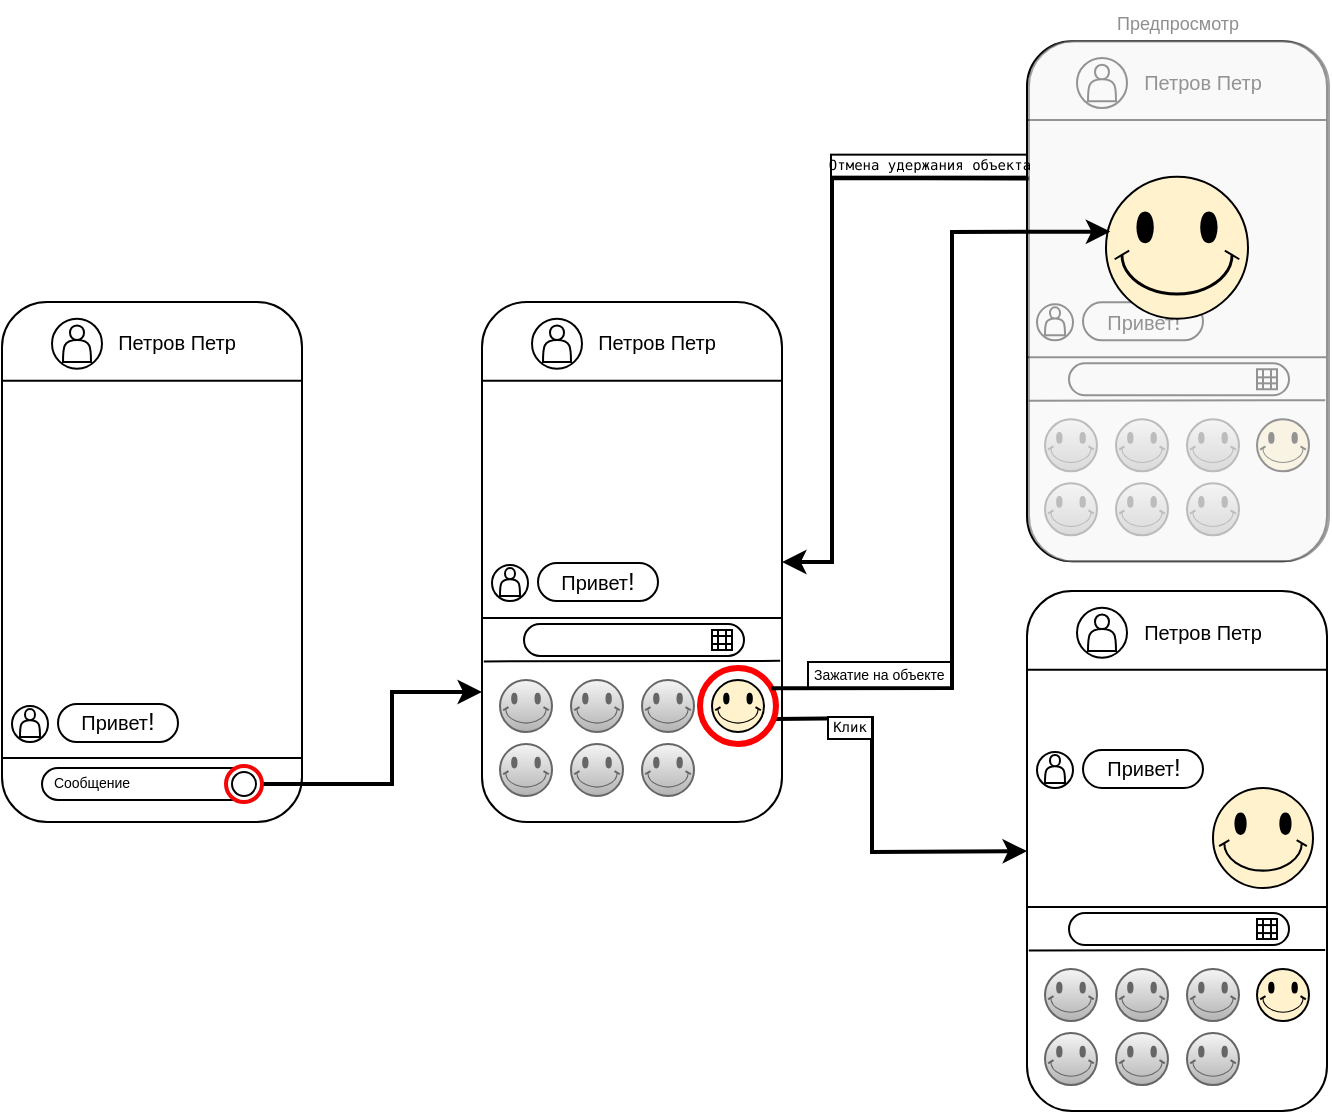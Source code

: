 <mxfile version="24.7.17">
  <diagram name="Макет" id="GkG4UiDAxBTzutPn86us">
    <mxGraphModel dx="1313" dy="709" grid="1" gridSize="10" guides="1" tooltips="1" connect="1" arrows="1" fold="1" page="1" pageScale="1" pageWidth="827" pageHeight="583" math="0" shadow="0">
      <root>
        <mxCell id="0" />
        <mxCell id="1" parent="0" />
        <mxCell id="KzpGplt8NTQ8QfuxWTj3-181" value="" style="rounded=0;whiteSpace=wrap;html=1;" vertex="1" parent="1">
          <mxGeometry x="458" y="332" width="72" height="13" as="geometry" />
        </mxCell>
        <mxCell id="TsgVSxkFDL1PqfmOp_3S-1" value="" style="rounded=1;whiteSpace=wrap;html=1;rotation=90;" parent="1" vertex="1">
          <mxGeometry y="207" width="260" height="150" as="geometry" />
        </mxCell>
        <mxCell id="TsgVSxkFDL1PqfmOp_3S-2" value="" style="rounded=1;whiteSpace=wrap;html=1;rotation=90;" parent="1" vertex="1">
          <mxGeometry x="240" y="207" width="260" height="150" as="geometry" />
        </mxCell>
        <mxCell id="TsgVSxkFDL1PqfmOp_3S-7" value="" style="endArrow=classic;html=1;rounded=0;entryX=0.75;entryY=1;entryDx=0;entryDy=0;strokeWidth=2;exitX=1;exitY=0.5;exitDx=0;exitDy=0;" parent="1" source="TsgVSxkFDL1PqfmOp_3S-38" target="TsgVSxkFDL1PqfmOp_3S-2" edge="1">
          <mxGeometry width="50" height="50" relative="1" as="geometry">
            <mxPoint x="250" y="420" as="sourcePoint" />
            <mxPoint x="380" y="300" as="targetPoint" />
            <Array as="points">
              <mxPoint x="250" y="393" />
              <mxPoint x="250" y="347" />
            </Array>
          </mxGeometry>
        </mxCell>
        <mxCell id="TsgVSxkFDL1PqfmOp_3S-13" value="" style="endArrow=classic;html=1;rounded=0;exitX=0.98;exitY=0.67;exitDx=0;exitDy=0;strokeWidth=2;exitPerimeter=0;entryX=0.5;entryY=1;entryDx=0;entryDy=0;" parent="1" source="TsgVSxkFDL1PqfmOp_3S-80" target="KzpGplt8NTQ8QfuxWTj3-52" edge="1">
          <mxGeometry width="50" height="50" relative="1" as="geometry">
            <mxPoint x="330" y="430" as="sourcePoint" />
            <mxPoint x="500" y="420" as="targetPoint" />
            <Array as="points">
              <mxPoint x="490" y="360" />
              <mxPoint x="490" y="427" />
            </Array>
          </mxGeometry>
        </mxCell>
        <mxCell id="TsgVSxkFDL1PqfmOp_3S-14" value="" style="endArrow=none;html=1;rounded=0;" parent="1" edge="1">
          <mxGeometry width="50" height="50" relative="1" as="geometry">
            <mxPoint x="55" y="380" as="sourcePoint" />
            <mxPoint x="205" y="380" as="targetPoint" />
          </mxGeometry>
        </mxCell>
        <mxCell id="TsgVSxkFDL1PqfmOp_3S-15" value="" style="endArrow=none;html=1;rounded=0;" parent="1" edge="1">
          <mxGeometry width="50" height="50" relative="1" as="geometry">
            <mxPoint x="55" y="191.33" as="sourcePoint" />
            <mxPoint x="205" y="191.33" as="targetPoint" />
          </mxGeometry>
        </mxCell>
        <mxCell id="TsgVSxkFDL1PqfmOp_3S-16" value="" style="ellipse;whiteSpace=wrap;html=1;aspect=fixed;" parent="1" vertex="1">
          <mxGeometry x="80" y="160.33" width="25" height="25" as="geometry" />
        </mxCell>
        <mxCell id="TsgVSxkFDL1PqfmOp_3S-17" value="&lt;font style=&quot;font-size: 10px;&quot;&gt;Петров Петр&lt;/font&gt;" style="text;html=1;align=center;verticalAlign=middle;whiteSpace=wrap;rounded=0;" parent="1" vertex="1">
          <mxGeometry x="105" y="160.33" width="75" height="23.5" as="geometry" />
        </mxCell>
        <mxCell id="TsgVSxkFDL1PqfmOp_3S-18" value="" style="rounded=1;whiteSpace=wrap;html=1;arcSize=50;" parent="1" vertex="1">
          <mxGeometry x="83" y="353" width="60" height="19" as="geometry" />
        </mxCell>
        <mxCell id="TsgVSxkFDL1PqfmOp_3S-19" value="&lt;font style=&quot;font-size: 10px;&quot;&gt;&lt;font style=&quot;font-size: 10px;&quot;&gt;При&lt;/font&gt;вет&lt;/font&gt;!" style="text;html=1;align=center;verticalAlign=middle;whiteSpace=wrap;rounded=0;" parent="1" vertex="1">
          <mxGeometry x="98" y="357" width="30" height="10" as="geometry" />
        </mxCell>
        <mxCell id="TsgVSxkFDL1PqfmOp_3S-20" value="" style="ellipse;whiteSpace=wrap;html=1;aspect=fixed;" parent="1" vertex="1">
          <mxGeometry x="60" y="354" width="18" height="18" as="geometry" />
        </mxCell>
        <mxCell id="TsgVSxkFDL1PqfmOp_3S-23" value="" style="rounded=1;whiteSpace=wrap;html=1;imageWidth=24;fillOpacity=100;arcSize=50;" parent="1" vertex="1">
          <mxGeometry x="75" y="385" width="110" height="16" as="geometry" />
        </mxCell>
        <mxCell id="TsgVSxkFDL1PqfmOp_3S-38" value="" style="ellipse;whiteSpace=wrap;html=1;aspect=fixed;strokeColor=#f20707;strokeWidth=2;" parent="1" vertex="1">
          <mxGeometry x="167" y="384" width="18" height="18" as="geometry" />
        </mxCell>
        <mxCell id="TsgVSxkFDL1PqfmOp_3S-26" value="" style="ellipse;whiteSpace=wrap;html=1;aspect=fixed;" parent="1" vertex="1">
          <mxGeometry x="170" y="387" width="12" height="12" as="geometry" />
        </mxCell>
        <mxCell id="TsgVSxkFDL1PqfmOp_3S-27" value="&lt;font style=&quot;font-size: 7px;&quot;&gt;Сообщение&lt;/font&gt;" style="text;html=1;align=center;verticalAlign=middle;whiteSpace=wrap;rounded=0;" parent="1" vertex="1">
          <mxGeometry x="70" y="376" width="60" height="30" as="geometry" />
        </mxCell>
        <mxCell id="TsgVSxkFDL1PqfmOp_3S-28" value="" style="shape=actor;whiteSpace=wrap;html=1;" parent="1" vertex="1">
          <mxGeometry x="85.5" y="163.7" width="14" height="18.25" as="geometry" />
        </mxCell>
        <mxCell id="TsgVSxkFDL1PqfmOp_3S-31" value="" style="shape=actor;whiteSpace=wrap;html=1;" parent="1" vertex="1">
          <mxGeometry x="64" y="355.5" width="10" height="14" as="geometry" />
        </mxCell>
        <mxCell id="TsgVSxkFDL1PqfmOp_3S-41" value="" style="endArrow=none;html=1;rounded=0;" parent="1" edge="1">
          <mxGeometry width="50" height="50" relative="1" as="geometry">
            <mxPoint x="295" y="310" as="sourcePoint" />
            <mxPoint x="445" y="310" as="targetPoint" />
          </mxGeometry>
        </mxCell>
        <mxCell id="TsgVSxkFDL1PqfmOp_3S-43" value="" style="endArrow=none;html=1;rounded=0;" parent="1" edge="1">
          <mxGeometry width="50" height="50" relative="1" as="geometry">
            <mxPoint x="295" y="191.33" as="sourcePoint" />
            <mxPoint x="445" y="191.33" as="targetPoint" />
          </mxGeometry>
        </mxCell>
        <mxCell id="TsgVSxkFDL1PqfmOp_3S-44" value="" style="ellipse;whiteSpace=wrap;html=1;aspect=fixed;" parent="1" vertex="1">
          <mxGeometry x="320" y="160.33" width="25" height="25" as="geometry" />
        </mxCell>
        <mxCell id="TsgVSxkFDL1PqfmOp_3S-45" value="&lt;font style=&quot;font-size: 10px;&quot;&gt;Петров Петр&lt;/font&gt;" style="text;html=1;align=center;verticalAlign=middle;whiteSpace=wrap;rounded=0;" parent="1" vertex="1">
          <mxGeometry x="345" y="160.33" width="75" height="23.5" as="geometry" />
        </mxCell>
        <mxCell id="TsgVSxkFDL1PqfmOp_3S-46" value="" style="shape=actor;whiteSpace=wrap;html=1;" parent="1" vertex="1">
          <mxGeometry x="325.5" y="163.7" width="14" height="18.25" as="geometry" />
        </mxCell>
        <mxCell id="TsgVSxkFDL1PqfmOp_3S-64" value="" style="rounded=1;whiteSpace=wrap;html=1;imageWidth=24;fillOpacity=100;arcSize=50;" parent="1" vertex="1">
          <mxGeometry x="316" y="313" width="110" height="16" as="geometry" />
        </mxCell>
        <mxCell id="TsgVSxkFDL1PqfmOp_3S-66" value="" style="endArrow=none;html=1;rounded=0;exitX=0.659;exitY=0.996;exitDx=0;exitDy=0;exitPerimeter=0;entryX=0.658;entryY=0.008;entryDx=0;entryDy=0;entryPerimeter=0;" parent="1" edge="1">
          <mxGeometry width="50" height="50" relative="1" as="geometry">
            <mxPoint x="295.9" y="331.69" as="sourcePoint" />
            <mxPoint x="444.1" y="331.43" as="targetPoint" />
          </mxGeometry>
        </mxCell>
        <mxCell id="TsgVSxkFDL1PqfmOp_3S-67" value="" style="rounded=1;whiteSpace=wrap;html=1;arcSize=50;" parent="1" vertex="1">
          <mxGeometry x="323" y="282.5" width="60" height="19" as="geometry" />
        </mxCell>
        <mxCell id="TsgVSxkFDL1PqfmOp_3S-68" value="&lt;font style=&quot;font-size: 10px;&quot;&gt;&lt;font style=&quot;font-size: 10px;&quot;&gt;При&lt;/font&gt;вет&lt;/font&gt;!" style="text;html=1;align=center;verticalAlign=middle;whiteSpace=wrap;rounded=0;" parent="1" vertex="1">
          <mxGeometry x="338" y="287" width="30" height="10" as="geometry" />
        </mxCell>
        <mxCell id="TsgVSxkFDL1PqfmOp_3S-69" value="" style="ellipse;whiteSpace=wrap;html=1;aspect=fixed;" parent="1" vertex="1">
          <mxGeometry x="300" y="283.5" width="18" height="18" as="geometry" />
        </mxCell>
        <mxCell id="TsgVSxkFDL1PqfmOp_3S-70" value="" style="shape=actor;whiteSpace=wrap;html=1;" parent="1" vertex="1">
          <mxGeometry x="304" y="285" width="10" height="14" as="geometry" />
        </mxCell>
        <mxCell id="TsgVSxkFDL1PqfmOp_3S-71" value="" style="verticalLabelPosition=bottom;verticalAlign=top;html=1;shape=mxgraph.basic.smiley;fillColor=#f5f5f5;strokeColor=#666666;gradientColor=#b3b3b3;" parent="1" vertex="1">
          <mxGeometry x="304" y="341" width="26" height="26" as="geometry" />
        </mxCell>
        <mxCell id="TsgVSxkFDL1PqfmOp_3S-80" value="" style="ellipse;whiteSpace=wrap;html=1;aspect=fixed;strokeWidth=3;strokeColor=#ff0000;" parent="1" vertex="1">
          <mxGeometry x="404" y="335" width="38" height="38" as="geometry" />
        </mxCell>
        <mxCell id="TsgVSxkFDL1PqfmOp_3S-73" value="" style="verticalLabelPosition=bottom;verticalAlign=top;html=1;shape=mxgraph.basic.smiley;fillColor=#f5f5f5;strokeColor=#666666;gradientColor=#b3b3b3;" parent="1" vertex="1">
          <mxGeometry x="375" y="341" width="26" height="26" as="geometry" />
        </mxCell>
        <mxCell id="b5YggCTuRFzEjDqizYQu-40" value="" style="verticalLabelPosition=bottom;verticalAlign=top;html=1;shape=mxgraph.basic.smiley;fillColor=#f5f5f5;strokeColor=#666666;gradientColor=#b3b3b3;" parent="1" vertex="1">
          <mxGeometry x="339.5" y="341" width="26" height="26" as="geometry" />
        </mxCell>
        <mxCell id="b5YggCTuRFzEjDqizYQu-41" value="" style="verticalLabelPosition=bottom;verticalAlign=top;html=1;shape=mxgraph.basic.smiley;fillColor=#f5f5f5;strokeColor=#666666;gradientColor=#b3b3b3;" parent="1" vertex="1">
          <mxGeometry x="339.5" y="373" width="26" height="26" as="geometry" />
        </mxCell>
        <mxCell id="b5YggCTuRFzEjDqizYQu-42" value="" style="verticalLabelPosition=bottom;verticalAlign=top;html=1;shape=mxgraph.basic.smiley;fillColor=#f5f5f5;strokeColor=#666666;gradientColor=#b3b3b3;" parent="1" vertex="1">
          <mxGeometry x="304" y="373" width="26" height="26" as="geometry" />
        </mxCell>
        <mxCell id="b5YggCTuRFzEjDqizYQu-43" value="" style="verticalLabelPosition=bottom;verticalAlign=top;html=1;shape=mxgraph.basic.smiley;fillColor=#f5f5f5;strokeColor=#666666;gradientColor=#b3b3b3;" parent="1" vertex="1">
          <mxGeometry x="375" y="373" width="26" height="26" as="geometry" />
        </mxCell>
        <mxCell id="b5YggCTuRFzEjDqizYQu-44" value="" style="verticalLabelPosition=bottom;verticalAlign=top;html=1;shape=mxgraph.basic.smiley;fillColor=#fff2cc;strokeColor=default;" parent="1" vertex="1">
          <mxGeometry x="410" y="341" width="26" height="26" as="geometry" />
        </mxCell>
        <mxCell id="KzpGplt8NTQ8QfuxWTj3-12" value="" style="rounded=1;whiteSpace=wrap;html=1;rotation=90;" vertex="1" parent="1">
          <mxGeometry x="512.5" y="76.67" width="260" height="150" as="geometry" />
        </mxCell>
        <mxCell id="KzpGplt8NTQ8QfuxWTj3-13" value="" style="endArrow=none;html=1;rounded=0;" edge="1" parent="1">
          <mxGeometry width="50" height="50" relative="1" as="geometry">
            <mxPoint x="567.5" y="179.67" as="sourcePoint" />
            <mxPoint x="717.5" y="179.67" as="targetPoint" />
          </mxGeometry>
        </mxCell>
        <mxCell id="KzpGplt8NTQ8QfuxWTj3-14" value="" style="endArrow=none;html=1;rounded=0;" edge="1" parent="1">
          <mxGeometry width="50" height="50" relative="1" as="geometry">
            <mxPoint x="567.5" y="61.0" as="sourcePoint" />
            <mxPoint x="717.5" y="61.0" as="targetPoint" />
          </mxGeometry>
        </mxCell>
        <mxCell id="KzpGplt8NTQ8QfuxWTj3-15" value="" style="ellipse;whiteSpace=wrap;html=1;aspect=fixed;" vertex="1" parent="1">
          <mxGeometry x="592.5" y="30.0" width="25" height="25" as="geometry" />
        </mxCell>
        <mxCell id="KzpGplt8NTQ8QfuxWTj3-16" value="&lt;font style=&quot;font-size: 10px;&quot;&gt;Петров Петр&lt;/font&gt;" style="text;html=1;align=center;verticalAlign=middle;whiteSpace=wrap;rounded=0;" vertex="1" parent="1">
          <mxGeometry x="617.5" y="30.0" width="75" height="23.5" as="geometry" />
        </mxCell>
        <mxCell id="KzpGplt8NTQ8QfuxWTj3-17" value="" style="shape=actor;whiteSpace=wrap;html=1;" vertex="1" parent="1">
          <mxGeometry x="598" y="33.37" width="14" height="18.25" as="geometry" />
        </mxCell>
        <mxCell id="KzpGplt8NTQ8QfuxWTj3-18" value="" style="rounded=1;whiteSpace=wrap;html=1;imageWidth=24;fillOpacity=100;arcSize=50;" vertex="1" parent="1">
          <mxGeometry x="588.5" y="182.67" width="110" height="16" as="geometry" />
        </mxCell>
        <mxCell id="KzpGplt8NTQ8QfuxWTj3-19" value="" style="endArrow=none;html=1;rounded=0;exitX=0.659;exitY=0.996;exitDx=0;exitDy=0;exitPerimeter=0;entryX=0.658;entryY=0.008;entryDx=0;entryDy=0;entryPerimeter=0;" edge="1" parent="1">
          <mxGeometry width="50" height="50" relative="1" as="geometry">
            <mxPoint x="568.4" y="201.36" as="sourcePoint" />
            <mxPoint x="716.6" y="201.1" as="targetPoint" />
          </mxGeometry>
        </mxCell>
        <mxCell id="KzpGplt8NTQ8QfuxWTj3-20" value="" style="rounded=1;whiteSpace=wrap;html=1;arcSize=50;" vertex="1" parent="1">
          <mxGeometry x="595.5" y="152.17" width="60" height="19" as="geometry" />
        </mxCell>
        <mxCell id="KzpGplt8NTQ8QfuxWTj3-21" value="&lt;font style=&quot;font-size: 10px;&quot;&gt;&lt;font style=&quot;font-size: 10px;&quot;&gt;При&lt;/font&gt;вет&lt;/font&gt;!" style="text;html=1;align=center;verticalAlign=middle;whiteSpace=wrap;rounded=0;" vertex="1" parent="1">
          <mxGeometry x="610.5" y="156.67" width="30" height="10" as="geometry" />
        </mxCell>
        <mxCell id="KzpGplt8NTQ8QfuxWTj3-22" value="" style="ellipse;whiteSpace=wrap;html=1;aspect=fixed;" vertex="1" parent="1">
          <mxGeometry x="572.5" y="153.17" width="18" height="18" as="geometry" />
        </mxCell>
        <mxCell id="KzpGplt8NTQ8QfuxWTj3-23" value="" style="shape=actor;whiteSpace=wrap;html=1;" vertex="1" parent="1">
          <mxGeometry x="576.5" y="154.67" width="10" height="14" as="geometry" />
        </mxCell>
        <mxCell id="KzpGplt8NTQ8QfuxWTj3-24" value="" style="verticalLabelPosition=bottom;verticalAlign=top;html=1;shape=mxgraph.basic.smiley;fillColor=#f5f5f5;strokeColor=#666666;gradientColor=#b3b3b3;" vertex="1" parent="1">
          <mxGeometry x="576.5" y="210.67" width="26" height="26" as="geometry" />
        </mxCell>
        <mxCell id="KzpGplt8NTQ8QfuxWTj3-26" value="" style="verticalLabelPosition=bottom;verticalAlign=top;html=1;shape=mxgraph.basic.smiley;fillColor=#f5f5f5;strokeColor=#666666;gradientColor=#b3b3b3;" vertex="1" parent="1">
          <mxGeometry x="647.5" y="210.67" width="26" height="26" as="geometry" />
        </mxCell>
        <mxCell id="KzpGplt8NTQ8QfuxWTj3-27" value="" style="verticalLabelPosition=bottom;verticalAlign=top;html=1;shape=mxgraph.basic.smiley;fillColor=#f5f5f5;strokeColor=#666666;gradientColor=#b3b3b3;" vertex="1" parent="1">
          <mxGeometry x="612" y="210.67" width="26" height="26" as="geometry" />
        </mxCell>
        <mxCell id="KzpGplt8NTQ8QfuxWTj3-28" value="" style="verticalLabelPosition=bottom;verticalAlign=top;html=1;shape=mxgraph.basic.smiley;fillColor=#f5f5f5;strokeColor=#666666;gradientColor=#b3b3b3;" vertex="1" parent="1">
          <mxGeometry x="612" y="242.67" width="26" height="26" as="geometry" />
        </mxCell>
        <mxCell id="KzpGplt8NTQ8QfuxWTj3-29" value="" style="verticalLabelPosition=bottom;verticalAlign=top;html=1;shape=mxgraph.basic.smiley;fillColor=#f5f5f5;strokeColor=#666666;gradientColor=#b3b3b3;" vertex="1" parent="1">
          <mxGeometry x="576.5" y="242.67" width="26" height="26" as="geometry" />
        </mxCell>
        <mxCell id="KzpGplt8NTQ8QfuxWTj3-30" value="" style="verticalLabelPosition=bottom;verticalAlign=top;html=1;shape=mxgraph.basic.smiley;fillColor=#f5f5f5;strokeColor=#666666;gradientColor=#b3b3b3;" vertex="1" parent="1">
          <mxGeometry x="647.5" y="242.67" width="26" height="26" as="geometry" />
        </mxCell>
        <mxCell id="KzpGplt8NTQ8QfuxWTj3-31" value="" style="verticalLabelPosition=bottom;verticalAlign=top;html=1;shape=mxgraph.basic.smiley;fillColor=#fff2cc;strokeColor=default;" vertex="1" parent="1">
          <mxGeometry x="682.5" y="210.67" width="26" height="26" as="geometry" />
        </mxCell>
        <mxCell id="KzpGplt8NTQ8QfuxWTj3-52" value="" style="rounded=1;whiteSpace=wrap;html=1;rotation=90;" vertex="1" parent="1">
          <mxGeometry x="512.5" y="351.54" width="260" height="150" as="geometry" />
        </mxCell>
        <mxCell id="KzpGplt8NTQ8QfuxWTj3-53" value="" style="endArrow=none;html=1;rounded=0;" edge="1" parent="1">
          <mxGeometry width="50" height="50" relative="1" as="geometry">
            <mxPoint x="567.5" y="454.54" as="sourcePoint" />
            <mxPoint x="717.5" y="454.54" as="targetPoint" />
          </mxGeometry>
        </mxCell>
        <mxCell id="KzpGplt8NTQ8QfuxWTj3-54" value="" style="endArrow=none;html=1;rounded=0;" edge="1" parent="1">
          <mxGeometry width="50" height="50" relative="1" as="geometry">
            <mxPoint x="567.5" y="335.87" as="sourcePoint" />
            <mxPoint x="717.5" y="335.87" as="targetPoint" />
          </mxGeometry>
        </mxCell>
        <mxCell id="KzpGplt8NTQ8QfuxWTj3-55" value="" style="ellipse;whiteSpace=wrap;html=1;aspect=fixed;" vertex="1" parent="1">
          <mxGeometry x="592.5" y="304.87" width="25" height="25" as="geometry" />
        </mxCell>
        <mxCell id="KzpGplt8NTQ8QfuxWTj3-56" value="&lt;font style=&quot;font-size: 10px;&quot;&gt;Петров Петр&lt;/font&gt;" style="text;html=1;align=center;verticalAlign=middle;whiteSpace=wrap;rounded=0;" vertex="1" parent="1">
          <mxGeometry x="617.5" y="304.87" width="75" height="23.5" as="geometry" />
        </mxCell>
        <mxCell id="KzpGplt8NTQ8QfuxWTj3-57" value="" style="shape=actor;whiteSpace=wrap;html=1;" vertex="1" parent="1">
          <mxGeometry x="598" y="308.24" width="14" height="18.25" as="geometry" />
        </mxCell>
        <mxCell id="KzpGplt8NTQ8QfuxWTj3-58" value="" style="rounded=1;whiteSpace=wrap;html=1;imageWidth=24;fillOpacity=100;arcSize=50;" vertex="1" parent="1">
          <mxGeometry x="588.5" y="457.54" width="110" height="16" as="geometry" />
        </mxCell>
        <mxCell id="KzpGplt8NTQ8QfuxWTj3-59" value="" style="endArrow=none;html=1;rounded=0;exitX=0.659;exitY=0.996;exitDx=0;exitDy=0;exitPerimeter=0;entryX=0.658;entryY=0.008;entryDx=0;entryDy=0;entryPerimeter=0;" edge="1" parent="1">
          <mxGeometry width="50" height="50" relative="1" as="geometry">
            <mxPoint x="568.4" y="476.23" as="sourcePoint" />
            <mxPoint x="716.6" y="475.97" as="targetPoint" />
          </mxGeometry>
        </mxCell>
        <mxCell id="KzpGplt8NTQ8QfuxWTj3-64" value="" style="verticalLabelPosition=bottom;verticalAlign=top;html=1;shape=mxgraph.basic.smiley;fillColor=#f5f5f5;strokeColor=#666666;gradientColor=#b3b3b3;" vertex="1" parent="1">
          <mxGeometry x="576.5" y="485.54" width="26" height="26" as="geometry" />
        </mxCell>
        <mxCell id="KzpGplt8NTQ8QfuxWTj3-66" value="" style="verticalLabelPosition=bottom;verticalAlign=top;html=1;shape=mxgraph.basic.smiley;fillColor=#f5f5f5;strokeColor=#666666;gradientColor=#b3b3b3;" vertex="1" parent="1">
          <mxGeometry x="647.5" y="485.54" width="26" height="26" as="geometry" />
        </mxCell>
        <mxCell id="KzpGplt8NTQ8QfuxWTj3-67" value="" style="verticalLabelPosition=bottom;verticalAlign=top;html=1;shape=mxgraph.basic.smiley;fillColor=#f5f5f5;strokeColor=#666666;gradientColor=#b3b3b3;" vertex="1" parent="1">
          <mxGeometry x="612" y="485.54" width="26" height="26" as="geometry" />
        </mxCell>
        <mxCell id="KzpGplt8NTQ8QfuxWTj3-68" value="" style="verticalLabelPosition=bottom;verticalAlign=top;html=1;shape=mxgraph.basic.smiley;fillColor=#f5f5f5;strokeColor=#666666;gradientColor=#b3b3b3;" vertex="1" parent="1">
          <mxGeometry x="612" y="517.54" width="26" height="26" as="geometry" />
        </mxCell>
        <mxCell id="KzpGplt8NTQ8QfuxWTj3-69" value="" style="verticalLabelPosition=bottom;verticalAlign=top;html=1;shape=mxgraph.basic.smiley;fillColor=#f5f5f5;strokeColor=#666666;gradientColor=#b3b3b3;" vertex="1" parent="1">
          <mxGeometry x="576.5" y="517.54" width="26" height="26" as="geometry" />
        </mxCell>
        <mxCell id="KzpGplt8NTQ8QfuxWTj3-70" value="" style="verticalLabelPosition=bottom;verticalAlign=top;html=1;shape=mxgraph.basic.smiley;fillColor=#f5f5f5;strokeColor=#666666;gradientColor=#b3b3b3;" vertex="1" parent="1">
          <mxGeometry x="647.5" y="517.54" width="26" height="26" as="geometry" />
        </mxCell>
        <mxCell id="KzpGplt8NTQ8QfuxWTj3-71" value="" style="verticalLabelPosition=bottom;verticalAlign=top;html=1;shape=mxgraph.basic.smiley;fillColor=#fff2cc;strokeColor=default;" vertex="1" parent="1">
          <mxGeometry x="682.5" y="485.54" width="26" height="26" as="geometry" />
        </mxCell>
        <mxCell id="KzpGplt8NTQ8QfuxWTj3-72" value="" style="verticalLabelPosition=bottom;verticalAlign=top;html=1;shape=mxgraph.basic.smiley;fillColor=#fff2cc;strokeColor=default;" vertex="1" parent="1">
          <mxGeometry x="660.5" y="394.99" width="50" height="50" as="geometry" />
        </mxCell>
        <mxCell id="KzpGplt8NTQ8QfuxWTj3-73" value="" style="rounded=1;whiteSpace=wrap;html=1;arcSize=50;" vertex="1" parent="1">
          <mxGeometry x="595.5" y="375.99" width="60" height="19" as="geometry" />
        </mxCell>
        <mxCell id="KzpGplt8NTQ8QfuxWTj3-74" value="&lt;font style=&quot;font-size: 10px;&quot;&gt;&lt;font style=&quot;font-size: 10px;&quot;&gt;При&lt;/font&gt;вет&lt;/font&gt;!" style="text;html=1;align=center;verticalAlign=middle;whiteSpace=wrap;rounded=0;" vertex="1" parent="1">
          <mxGeometry x="610.5" y="380.49" width="30" height="10" as="geometry" />
        </mxCell>
        <mxCell id="KzpGplt8NTQ8QfuxWTj3-75" value="" style="ellipse;whiteSpace=wrap;html=1;aspect=fixed;" vertex="1" parent="1">
          <mxGeometry x="572.5" y="376.99" width="18" height="18" as="geometry" />
        </mxCell>
        <mxCell id="KzpGplt8NTQ8QfuxWTj3-76" value="" style="shape=actor;whiteSpace=wrap;html=1;" vertex="1" parent="1">
          <mxGeometry x="576.5" y="378.49" width="10" height="14" as="geometry" />
        </mxCell>
        <mxCell id="KzpGplt8NTQ8QfuxWTj3-77" value="" style="endArrow=classic;html=1;rounded=0;exitX=0.264;exitY=0.998;exitDx=0;exitDy=0;exitPerimeter=0;entryX=0.5;entryY=0;entryDx=0;entryDy=0;strokeWidth=2;" edge="1" parent="1" source="KzpGplt8NTQ8QfuxWTj3-11" target="TsgVSxkFDL1PqfmOp_3S-2">
          <mxGeometry width="50" height="50" relative="1" as="geometry">
            <mxPoint x="436" y="76.67" as="sourcePoint" />
            <mxPoint x="380" y="100" as="targetPoint" />
            <Array as="points">
              <mxPoint x="470" y="90" />
              <mxPoint x="470" y="282" />
            </Array>
          </mxGeometry>
        </mxCell>
        <mxCell id="KzpGplt8NTQ8QfuxWTj3-91" value="" style="shape=table;startSize=0;container=1;collapsible=0;childLayout=tableLayout;fontSize=16;" vertex="1" parent="1">
          <mxGeometry x="410" y="316" width="10" height="10" as="geometry" />
        </mxCell>
        <mxCell id="KzpGplt8NTQ8QfuxWTj3-92" value="" style="shape=tableRow;horizontal=0;startSize=0;swimlaneHead=0;swimlaneBody=0;strokeColor=inherit;top=0;left=0;bottom=0;right=0;collapsible=0;dropTarget=0;fillColor=none;points=[[0,0.5],[1,0.5]];portConstraint=eastwest;fontSize=16;" vertex="1" parent="KzpGplt8NTQ8QfuxWTj3-91">
          <mxGeometry width="10" height="3" as="geometry" />
        </mxCell>
        <mxCell id="KzpGplt8NTQ8QfuxWTj3-93" value="" style="shape=partialRectangle;html=1;whiteSpace=wrap;connectable=0;strokeColor=inherit;overflow=hidden;fillColor=none;top=0;left=0;bottom=0;right=0;pointerEvents=1;fontSize=16;" vertex="1" parent="KzpGplt8NTQ8QfuxWTj3-92">
          <mxGeometry width="3" height="3" as="geometry">
            <mxRectangle width="3" height="3" as="alternateBounds" />
          </mxGeometry>
        </mxCell>
        <mxCell id="KzpGplt8NTQ8QfuxWTj3-94" value="" style="shape=partialRectangle;html=1;whiteSpace=wrap;connectable=0;strokeColor=inherit;overflow=hidden;fillColor=none;top=0;left=0;bottom=0;right=0;pointerEvents=1;fontSize=16;" vertex="1" parent="KzpGplt8NTQ8QfuxWTj3-92">
          <mxGeometry x="3" width="4" height="3" as="geometry">
            <mxRectangle width="4" height="3" as="alternateBounds" />
          </mxGeometry>
        </mxCell>
        <mxCell id="KzpGplt8NTQ8QfuxWTj3-95" value="" style="shape=partialRectangle;html=1;whiteSpace=wrap;connectable=0;strokeColor=inherit;overflow=hidden;fillColor=none;top=0;left=0;bottom=0;right=0;pointerEvents=1;fontSize=16;" vertex="1" parent="KzpGplt8NTQ8QfuxWTj3-92">
          <mxGeometry x="7" width="3" height="3" as="geometry">
            <mxRectangle width="3" height="3" as="alternateBounds" />
          </mxGeometry>
        </mxCell>
        <mxCell id="KzpGplt8NTQ8QfuxWTj3-96" value="" style="shape=tableRow;horizontal=0;startSize=0;swimlaneHead=0;swimlaneBody=0;strokeColor=inherit;top=0;left=0;bottom=0;right=0;collapsible=0;dropTarget=0;fillColor=none;points=[[0,0.5],[1,0.5]];portConstraint=eastwest;fontSize=16;" vertex="1" parent="KzpGplt8NTQ8QfuxWTj3-91">
          <mxGeometry y="3" width="10" height="4" as="geometry" />
        </mxCell>
        <mxCell id="KzpGplt8NTQ8QfuxWTj3-97" value="" style="shape=partialRectangle;html=1;whiteSpace=wrap;connectable=0;strokeColor=inherit;overflow=hidden;fillColor=none;top=0;left=0;bottom=0;right=0;pointerEvents=1;fontSize=16;" vertex="1" parent="KzpGplt8NTQ8QfuxWTj3-96">
          <mxGeometry width="3" height="4" as="geometry">
            <mxRectangle width="3" height="4" as="alternateBounds" />
          </mxGeometry>
        </mxCell>
        <mxCell id="KzpGplt8NTQ8QfuxWTj3-98" value="" style="shape=partialRectangle;html=1;whiteSpace=wrap;connectable=0;strokeColor=inherit;overflow=hidden;fillColor=none;top=0;left=0;bottom=0;right=0;pointerEvents=1;fontSize=16;" vertex="1" parent="KzpGplt8NTQ8QfuxWTj3-96">
          <mxGeometry x="3" width="4" height="4" as="geometry">
            <mxRectangle width="4" height="4" as="alternateBounds" />
          </mxGeometry>
        </mxCell>
        <mxCell id="KzpGplt8NTQ8QfuxWTj3-99" value="" style="shape=partialRectangle;html=1;whiteSpace=wrap;connectable=0;strokeColor=inherit;overflow=hidden;fillColor=none;top=0;left=0;bottom=0;right=0;pointerEvents=1;fontSize=16;" vertex="1" parent="KzpGplt8NTQ8QfuxWTj3-96">
          <mxGeometry x="7" width="3" height="4" as="geometry">
            <mxRectangle width="3" height="4" as="alternateBounds" />
          </mxGeometry>
        </mxCell>
        <mxCell id="KzpGplt8NTQ8QfuxWTj3-100" value="" style="shape=tableRow;horizontal=0;startSize=0;swimlaneHead=0;swimlaneBody=0;strokeColor=inherit;top=0;left=0;bottom=0;right=0;collapsible=0;dropTarget=0;fillColor=none;points=[[0,0.5],[1,0.5]];portConstraint=eastwest;fontSize=16;" vertex="1" parent="KzpGplt8NTQ8QfuxWTj3-91">
          <mxGeometry y="7" width="10" height="3" as="geometry" />
        </mxCell>
        <mxCell id="KzpGplt8NTQ8QfuxWTj3-101" value="" style="shape=partialRectangle;html=1;whiteSpace=wrap;connectable=0;strokeColor=inherit;overflow=hidden;fillColor=none;top=0;left=0;bottom=0;right=0;pointerEvents=1;fontSize=16;" vertex="1" parent="KzpGplt8NTQ8QfuxWTj3-100">
          <mxGeometry width="3" height="3" as="geometry">
            <mxRectangle width="3" height="3" as="alternateBounds" />
          </mxGeometry>
        </mxCell>
        <mxCell id="KzpGplt8NTQ8QfuxWTj3-102" value="" style="shape=partialRectangle;html=1;whiteSpace=wrap;connectable=0;strokeColor=inherit;overflow=hidden;fillColor=none;top=0;left=0;bottom=0;right=0;pointerEvents=1;fontSize=16;" vertex="1" parent="KzpGplt8NTQ8QfuxWTj3-100">
          <mxGeometry x="3" width="4" height="3" as="geometry">
            <mxRectangle width="4" height="3" as="alternateBounds" />
          </mxGeometry>
        </mxCell>
        <mxCell id="KzpGplt8NTQ8QfuxWTj3-103" value="" style="shape=partialRectangle;html=1;whiteSpace=wrap;connectable=0;strokeColor=inherit;overflow=hidden;fillColor=none;top=0;left=0;bottom=0;right=0;pointerEvents=1;fontSize=16;" vertex="1" parent="KzpGplt8NTQ8QfuxWTj3-100">
          <mxGeometry x="7" width="3" height="3" as="geometry">
            <mxRectangle width="3" height="3" as="alternateBounds" />
          </mxGeometry>
        </mxCell>
        <mxCell id="KzpGplt8NTQ8QfuxWTj3-113" value="" style="shape=table;startSize=0;container=1;collapsible=0;childLayout=tableLayout;fontSize=16;" vertex="1" parent="1">
          <mxGeometry x="682.5" y="460.54" width="10" height="10" as="geometry" />
        </mxCell>
        <mxCell id="KzpGplt8NTQ8QfuxWTj3-114" value="" style="shape=tableRow;horizontal=0;startSize=0;swimlaneHead=0;swimlaneBody=0;strokeColor=inherit;top=0;left=0;bottom=0;right=0;collapsible=0;dropTarget=0;fillColor=none;points=[[0,0.5],[1,0.5]];portConstraint=eastwest;fontSize=16;" vertex="1" parent="KzpGplt8NTQ8QfuxWTj3-113">
          <mxGeometry width="10" height="3" as="geometry" />
        </mxCell>
        <mxCell id="KzpGplt8NTQ8QfuxWTj3-115" value="" style="shape=partialRectangle;html=1;whiteSpace=wrap;connectable=0;strokeColor=inherit;overflow=hidden;fillColor=none;top=0;left=0;bottom=0;right=0;pointerEvents=1;fontSize=16;" vertex="1" parent="KzpGplt8NTQ8QfuxWTj3-114">
          <mxGeometry width="3" height="3" as="geometry">
            <mxRectangle width="3" height="3" as="alternateBounds" />
          </mxGeometry>
        </mxCell>
        <mxCell id="KzpGplt8NTQ8QfuxWTj3-116" value="" style="shape=partialRectangle;html=1;whiteSpace=wrap;connectable=0;strokeColor=inherit;overflow=hidden;fillColor=none;top=0;left=0;bottom=0;right=0;pointerEvents=1;fontSize=16;" vertex="1" parent="KzpGplt8NTQ8QfuxWTj3-114">
          <mxGeometry x="3" width="4" height="3" as="geometry">
            <mxRectangle width="4" height="3" as="alternateBounds" />
          </mxGeometry>
        </mxCell>
        <mxCell id="KzpGplt8NTQ8QfuxWTj3-117" value="" style="shape=partialRectangle;html=1;whiteSpace=wrap;connectable=0;strokeColor=inherit;overflow=hidden;fillColor=none;top=0;left=0;bottom=0;right=0;pointerEvents=1;fontSize=16;" vertex="1" parent="KzpGplt8NTQ8QfuxWTj3-114">
          <mxGeometry x="7" width="3" height="3" as="geometry">
            <mxRectangle width="3" height="3" as="alternateBounds" />
          </mxGeometry>
        </mxCell>
        <mxCell id="KzpGplt8NTQ8QfuxWTj3-118" value="" style="shape=tableRow;horizontal=0;startSize=0;swimlaneHead=0;swimlaneBody=0;strokeColor=inherit;top=0;left=0;bottom=0;right=0;collapsible=0;dropTarget=0;fillColor=none;points=[[0,0.5],[1,0.5]];portConstraint=eastwest;fontSize=16;" vertex="1" parent="KzpGplt8NTQ8QfuxWTj3-113">
          <mxGeometry y="3" width="10" height="4" as="geometry" />
        </mxCell>
        <mxCell id="KzpGplt8NTQ8QfuxWTj3-119" value="" style="shape=partialRectangle;html=1;whiteSpace=wrap;connectable=0;strokeColor=inherit;overflow=hidden;fillColor=none;top=0;left=0;bottom=0;right=0;pointerEvents=1;fontSize=16;" vertex="1" parent="KzpGplt8NTQ8QfuxWTj3-118">
          <mxGeometry width="3" height="4" as="geometry">
            <mxRectangle width="3" height="4" as="alternateBounds" />
          </mxGeometry>
        </mxCell>
        <mxCell id="KzpGplt8NTQ8QfuxWTj3-120" value="" style="shape=partialRectangle;html=1;whiteSpace=wrap;connectable=0;strokeColor=inherit;overflow=hidden;fillColor=none;top=0;left=0;bottom=0;right=0;pointerEvents=1;fontSize=16;" vertex="1" parent="KzpGplt8NTQ8QfuxWTj3-118">
          <mxGeometry x="3" width="4" height="4" as="geometry">
            <mxRectangle width="4" height="4" as="alternateBounds" />
          </mxGeometry>
        </mxCell>
        <mxCell id="KzpGplt8NTQ8QfuxWTj3-121" value="" style="shape=partialRectangle;html=1;whiteSpace=wrap;connectable=0;strokeColor=inherit;overflow=hidden;fillColor=none;top=0;left=0;bottom=0;right=0;pointerEvents=1;fontSize=16;" vertex="1" parent="KzpGplt8NTQ8QfuxWTj3-118">
          <mxGeometry x="7" width="3" height="4" as="geometry">
            <mxRectangle width="3" height="4" as="alternateBounds" />
          </mxGeometry>
        </mxCell>
        <mxCell id="KzpGplt8NTQ8QfuxWTj3-122" value="" style="shape=tableRow;horizontal=0;startSize=0;swimlaneHead=0;swimlaneBody=0;strokeColor=inherit;top=0;left=0;bottom=0;right=0;collapsible=0;dropTarget=0;fillColor=none;points=[[0,0.5],[1,0.5]];portConstraint=eastwest;fontSize=16;" vertex="1" parent="KzpGplt8NTQ8QfuxWTj3-113">
          <mxGeometry y="7" width="10" height="3" as="geometry" />
        </mxCell>
        <mxCell id="KzpGplt8NTQ8QfuxWTj3-123" value="" style="shape=partialRectangle;html=1;whiteSpace=wrap;connectable=0;strokeColor=inherit;overflow=hidden;fillColor=none;top=0;left=0;bottom=0;right=0;pointerEvents=1;fontSize=16;" vertex="1" parent="KzpGplt8NTQ8QfuxWTj3-122">
          <mxGeometry width="3" height="3" as="geometry">
            <mxRectangle width="3" height="3" as="alternateBounds" />
          </mxGeometry>
        </mxCell>
        <mxCell id="KzpGplt8NTQ8QfuxWTj3-124" value="" style="shape=partialRectangle;html=1;whiteSpace=wrap;connectable=0;strokeColor=inherit;overflow=hidden;fillColor=none;top=0;left=0;bottom=0;right=0;pointerEvents=1;fontSize=16;" vertex="1" parent="KzpGplt8NTQ8QfuxWTj3-122">
          <mxGeometry x="3" width="4" height="3" as="geometry">
            <mxRectangle width="4" height="3" as="alternateBounds" />
          </mxGeometry>
        </mxCell>
        <mxCell id="KzpGplt8NTQ8QfuxWTj3-125" value="" style="shape=partialRectangle;html=1;whiteSpace=wrap;connectable=0;strokeColor=inherit;overflow=hidden;fillColor=none;top=0;left=0;bottom=0;right=0;pointerEvents=1;fontSize=16;" vertex="1" parent="KzpGplt8NTQ8QfuxWTj3-122">
          <mxGeometry x="7" width="3" height="3" as="geometry">
            <mxRectangle width="3" height="3" as="alternateBounds" />
          </mxGeometry>
        </mxCell>
        <mxCell id="KzpGplt8NTQ8QfuxWTj3-165" value="" style="shape=table;startSize=0;container=1;collapsible=0;childLayout=tableLayout;fontSize=16;" vertex="1" parent="1">
          <mxGeometry x="682.5" y="185.67" width="10" height="10" as="geometry" />
        </mxCell>
        <mxCell id="KzpGplt8NTQ8QfuxWTj3-170" value="" style="shape=tableRow;horizontal=0;startSize=0;swimlaneHead=0;swimlaneBody=0;strokeColor=inherit;top=0;left=0;bottom=0;right=0;collapsible=0;dropTarget=0;fillColor=none;points=[[0,0.5],[1,0.5]];portConstraint=eastwest;fontSize=16;" vertex="1" parent="KzpGplt8NTQ8QfuxWTj3-165">
          <mxGeometry width="10" height="4" as="geometry" />
        </mxCell>
        <mxCell id="KzpGplt8NTQ8QfuxWTj3-171" value="" style="shape=partialRectangle;html=1;whiteSpace=wrap;connectable=0;strokeColor=inherit;overflow=hidden;fillColor=none;top=0;left=0;bottom=0;right=0;pointerEvents=1;fontSize=16;" vertex="1" parent="KzpGplt8NTQ8QfuxWTj3-170">
          <mxGeometry width="3" height="4" as="geometry">
            <mxRectangle width="3" height="4" as="alternateBounds" />
          </mxGeometry>
        </mxCell>
        <mxCell id="KzpGplt8NTQ8QfuxWTj3-172" value="" style="shape=partialRectangle;html=1;whiteSpace=wrap;connectable=0;strokeColor=inherit;overflow=hidden;fillColor=none;top=0;left=0;bottom=0;right=0;pointerEvents=1;fontSize=16;" vertex="1" parent="KzpGplt8NTQ8QfuxWTj3-170">
          <mxGeometry x="3" width="4" height="4" as="geometry">
            <mxRectangle width="4" height="4" as="alternateBounds" />
          </mxGeometry>
        </mxCell>
        <mxCell id="KzpGplt8NTQ8QfuxWTj3-173" value="" style="shape=partialRectangle;html=1;whiteSpace=wrap;connectable=0;strokeColor=inherit;overflow=hidden;fillColor=none;top=0;left=0;bottom=0;right=0;pointerEvents=1;fontSize=16;" vertex="1" parent="KzpGplt8NTQ8QfuxWTj3-170">
          <mxGeometry x="7" width="3" height="4" as="geometry">
            <mxRectangle width="3" height="4" as="alternateBounds" />
          </mxGeometry>
        </mxCell>
        <mxCell id="KzpGplt8NTQ8QfuxWTj3-166" value="" style="shape=tableRow;horizontal=0;startSize=0;swimlaneHead=0;swimlaneBody=0;strokeColor=inherit;top=0;left=0;bottom=0;right=0;collapsible=0;dropTarget=0;fillColor=none;points=[[0,0.5],[1,0.5]];portConstraint=eastwest;fontSize=16;" vertex="1" parent="KzpGplt8NTQ8QfuxWTj3-165">
          <mxGeometry y="4" width="10" height="3" as="geometry" />
        </mxCell>
        <mxCell id="KzpGplt8NTQ8QfuxWTj3-167" value="" style="shape=partialRectangle;html=1;whiteSpace=wrap;connectable=0;strokeColor=inherit;overflow=hidden;fillColor=none;top=0;left=0;bottom=0;right=0;pointerEvents=1;fontSize=16;" vertex="1" parent="KzpGplt8NTQ8QfuxWTj3-166">
          <mxGeometry width="3" height="3" as="geometry">
            <mxRectangle width="3" height="3" as="alternateBounds" />
          </mxGeometry>
        </mxCell>
        <mxCell id="KzpGplt8NTQ8QfuxWTj3-168" value="" style="shape=partialRectangle;html=1;whiteSpace=wrap;connectable=0;strokeColor=inherit;overflow=hidden;fillColor=none;top=0;left=0;bottom=0;right=0;pointerEvents=1;fontSize=16;" vertex="1" parent="KzpGplt8NTQ8QfuxWTj3-166">
          <mxGeometry x="3" width="4" height="3" as="geometry">
            <mxRectangle width="4" height="3" as="alternateBounds" />
          </mxGeometry>
        </mxCell>
        <mxCell id="KzpGplt8NTQ8QfuxWTj3-169" value="" style="shape=partialRectangle;html=1;whiteSpace=wrap;connectable=0;strokeColor=inherit;overflow=hidden;fillColor=none;top=0;left=0;bottom=0;right=0;pointerEvents=1;fontSize=16;" vertex="1" parent="KzpGplt8NTQ8QfuxWTj3-166">
          <mxGeometry x="7" width="3" height="3" as="geometry">
            <mxRectangle width="3" height="3" as="alternateBounds" />
          </mxGeometry>
        </mxCell>
        <mxCell id="KzpGplt8NTQ8QfuxWTj3-174" value="" style="shape=tableRow;horizontal=0;startSize=0;swimlaneHead=0;swimlaneBody=0;strokeColor=inherit;top=0;left=0;bottom=0;right=0;collapsible=0;dropTarget=0;fillColor=none;points=[[0,0.5],[1,0.5]];portConstraint=eastwest;fontSize=16;" vertex="1" parent="KzpGplt8NTQ8QfuxWTj3-165">
          <mxGeometry y="7" width="10" height="3" as="geometry" />
        </mxCell>
        <mxCell id="KzpGplt8NTQ8QfuxWTj3-175" value="" style="shape=partialRectangle;html=1;whiteSpace=wrap;connectable=0;strokeColor=inherit;overflow=hidden;fillColor=none;top=0;left=0;bottom=0;right=0;pointerEvents=1;fontSize=16;" vertex="1" parent="KzpGplt8NTQ8QfuxWTj3-174">
          <mxGeometry width="3" height="3" as="geometry">
            <mxRectangle width="3" height="3" as="alternateBounds" />
          </mxGeometry>
        </mxCell>
        <mxCell id="KzpGplt8NTQ8QfuxWTj3-176" value="" style="shape=partialRectangle;html=1;whiteSpace=wrap;connectable=0;strokeColor=inherit;overflow=hidden;fillColor=none;top=0;left=0;bottom=0;right=0;pointerEvents=1;fontSize=16;" vertex="1" parent="KzpGplt8NTQ8QfuxWTj3-174">
          <mxGeometry x="3" width="4" height="3" as="geometry">
            <mxRectangle width="4" height="3" as="alternateBounds" />
          </mxGeometry>
        </mxCell>
        <mxCell id="KzpGplt8NTQ8QfuxWTj3-177" value="" style="shape=partialRectangle;html=1;whiteSpace=wrap;connectable=0;strokeColor=inherit;overflow=hidden;fillColor=none;top=0;left=0;bottom=0;right=0;pointerEvents=1;fontSize=16;" vertex="1" parent="KzpGplt8NTQ8QfuxWTj3-174">
          <mxGeometry x="7" width="3" height="3" as="geometry">
            <mxRectangle width="3" height="3" as="alternateBounds" />
          </mxGeometry>
        </mxCell>
        <mxCell id="KzpGplt8NTQ8QfuxWTj3-11" value="" style="rounded=1;whiteSpace=wrap;html=1;rotation=90;fillColor=#f5f5f5;fontColor=#333333;strokeColor=#666666;opacity=60;" vertex="1" parent="1">
          <mxGeometry x="513.5" y="76.67" width="260" height="150" as="geometry" />
        </mxCell>
        <mxCell id="b5YggCTuRFzEjDqizYQu-47" value="" style="verticalLabelPosition=bottom;verticalAlign=top;html=1;shape=mxgraph.basic.smiley;fillColor=#fff2cc;strokeColor=#000000;" parent="1" vertex="1">
          <mxGeometry x="607" y="89.33" width="71" height="71" as="geometry" />
        </mxCell>
        <mxCell id="TsgVSxkFDL1PqfmOp_3S-10" value="" style="endArrow=classic;html=1;rounded=0;strokeWidth=2;exitX=0.94;exitY=0.265;exitDx=0;exitDy=0;exitPerimeter=0;entryX=0.03;entryY=0.387;entryDx=0;entryDy=0;entryPerimeter=0;" parent="1" source="TsgVSxkFDL1PqfmOp_3S-80" edge="1" target="b5YggCTuRFzEjDqizYQu-47">
          <mxGeometry width="50" height="50" relative="1" as="geometry">
            <mxPoint x="480" y="360" as="sourcePoint" />
            <mxPoint x="590" y="117" as="targetPoint" />
            <Array as="points">
              <mxPoint x="530" y="345" />
              <mxPoint x="530" y="117" />
            </Array>
          </mxGeometry>
        </mxCell>
        <mxCell id="KzpGplt8NTQ8QfuxWTj3-180" value="&lt;h6&gt;&lt;font face=&quot;Helvetica&quot; style=&quot;font-size: 7px; font-weight: normal;&quot;&gt;Зажатие на объекте&lt;/font&gt;&lt;/h6&gt;" style="text;html=1;align=left;verticalAlign=middle;whiteSpace=wrap;rounded=0;" vertex="1" parent="1">
          <mxGeometry x="459" y="323" width="80" height="30" as="geometry" />
        </mxCell>
        <mxCell id="KzpGplt8NTQ8QfuxWTj3-184" value="" style="rounded=0;whiteSpace=wrap;html=1;" vertex="1" parent="1">
          <mxGeometry x="469.5" y="78.33" width="98" height="11" as="geometry" />
        </mxCell>
        <mxCell id="KzpGplt8NTQ8QfuxWTj3-185" value="&lt;pre style=&quot;text-align: left;&quot;&gt;&lt;font style=&quot;font-size: 7px;&quot;&gt;Отмена удержания объекта&lt;/font&gt;&lt;/pre&gt;" style="text;html=1;align=center;verticalAlign=middle;whiteSpace=wrap;rounded=0;" vertex="1" parent="1">
          <mxGeometry x="488.5" y="67" width="60" height="30" as="geometry" />
        </mxCell>
        <mxCell id="KzpGplt8NTQ8QfuxWTj3-187" value="" style="rounded=0;whiteSpace=wrap;html=1;" vertex="1" parent="1">
          <mxGeometry x="468" y="359.5" width="22" height="11" as="geometry" />
        </mxCell>
        <mxCell id="KzpGplt8NTQ8QfuxWTj3-188" value="&lt;pre style=&quot;font-size: 7px;&quot;&gt;Клик&lt;/pre&gt;" style="text;html=1;align=center;verticalAlign=middle;whiteSpace=wrap;rounded=0;" vertex="1" parent="1">
          <mxGeometry x="452" y="350" width="54" height="29" as="geometry" />
        </mxCell>
        <mxCell id="KzpGplt8NTQ8QfuxWTj3-189" value="Предпросмотр" style="text;html=1;align=center;verticalAlign=middle;whiteSpace=wrap;rounded=0;fontSize=9;fontColor=#908e8e;" vertex="1" parent="1">
          <mxGeometry x="612.5" y="1" width="60" height="24" as="geometry" />
        </mxCell>
      </root>
    </mxGraphModel>
  </diagram>
</mxfile>
